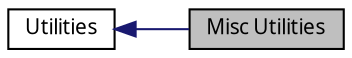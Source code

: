 digraph structs
{
  edge [fontname="FreeSans.ttf",fontsize=8,labelfontname="FreeSans.ttf",labelfontsize=8];
  node [fontname="FreeSans.ttf",fontsize=10,shape=record];
rankdir=LR;
  Node1 [label="Utilities",height=0.2,width=0.4,color="black", fillcolor="white", style="filled",URL="$group__Utilities.html"];
  Node0 [label="Misc Utilities",height=0.2,width=0.4,color="black", fillcolor="grey75", style="filled" fontcolor="black"];
  Node1->Node0 [shape=plaintext, color="midnightblue", dir="back", style="solid"];
}
